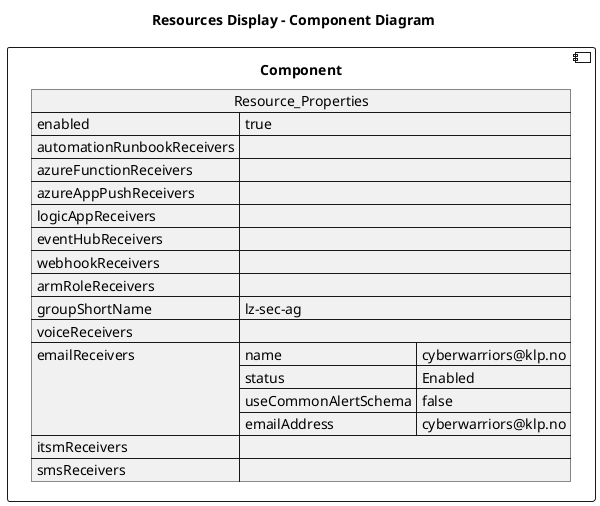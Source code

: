 @startuml

title Resources Display - Component Diagram

component Component {

json  Resource_Properties {
  "enabled": true,
  "automationRunbookReceivers": [],
  "azureFunctionReceivers": [],
  "azureAppPushReceivers": [],
  "logicAppReceivers": [],
  "eventHubReceivers": [],
  "webhookReceivers": [],
  "armRoleReceivers": [],
  "groupShortName": "lz-sec-ag",
  "voiceReceivers": [],
  "emailReceivers": [
    {
      "name": "cyberwarriors@klp.no",
      "status": "Enabled",
      "useCommonAlertSchema": false,
      "emailAddress": "cyberwarriors@klp.no"
    }
  ],
  "itsmReceivers": [],
  "smsReceivers": []
}
}
@enduml
